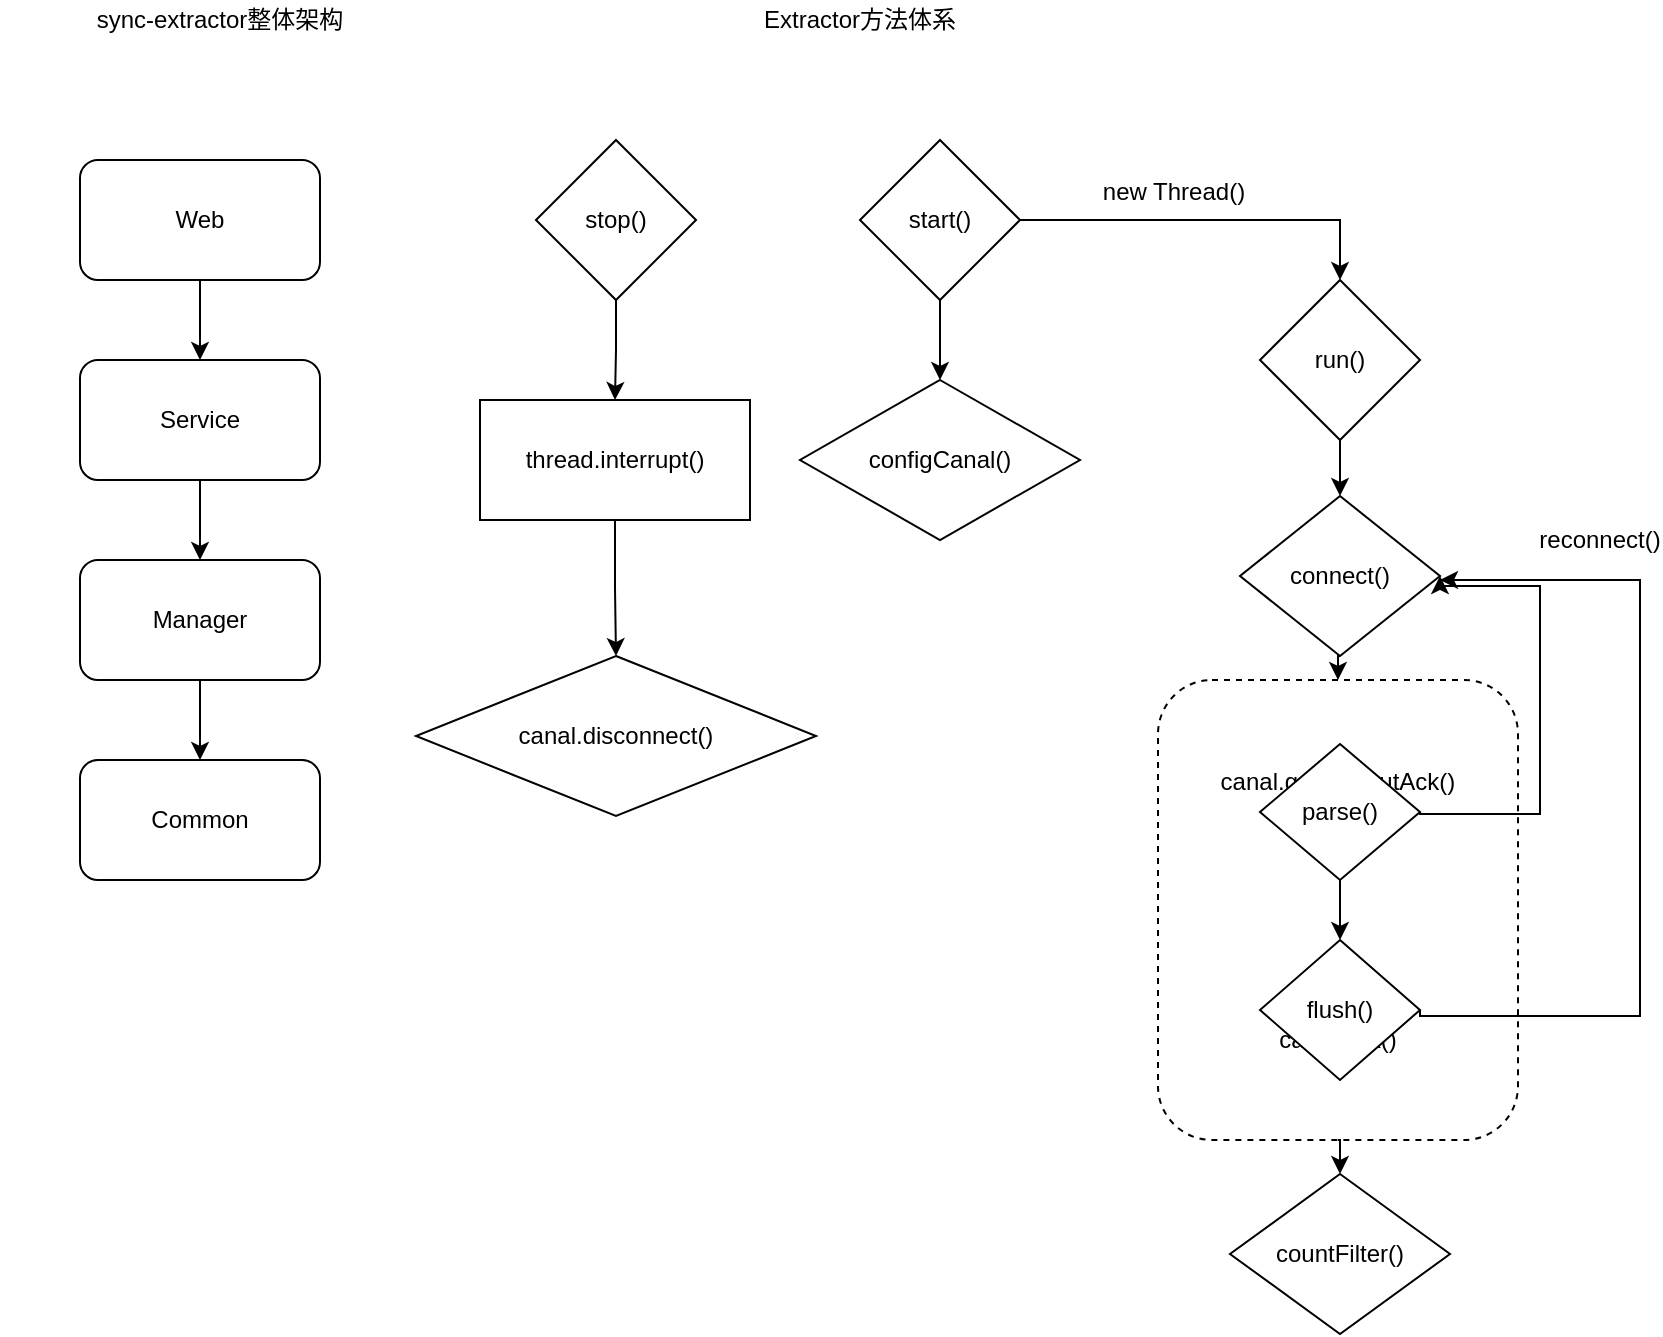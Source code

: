 <mxfile version="11.2.8" type="github" pages="1"><diagram id="fdFYaoEGW5OavCtnVAnd" name="第 1 页"><mxGraphModel dx="946" dy="662" grid="1" gridSize="10" guides="1" tooltips="1" connect="1" arrows="1" fold="1" page="1" pageScale="1" pageWidth="1169" pageHeight="827" math="0" shadow="0"><root><mxCell id="0"/><mxCell id="1" parent="0"/><mxCell id="AdYh8YEomMXP1-obql2T-38" style="edgeStyle=orthogonalEdgeStyle;rounded=0;orthogonalLoop=1;jettySize=auto;html=1;exitX=0.5;exitY=1;exitDx=0;exitDy=0;entryX=0.5;entryY=0;entryDx=0;entryDy=0;" edge="1" parent="1" source="AdYh8YEomMXP1-obql2T-34" target="AdYh8YEomMXP1-obql2T-26"><mxGeometry relative="1" as="geometry"/></mxCell><mxCell id="AdYh8YEomMXP1-obql2T-34" value="&lt;span style=&quot;white-space: normal&quot;&gt;canal.getWithoutAck()&lt;br&gt;&lt;br&gt;&lt;br&gt;&lt;br&gt;&lt;br&gt;&lt;br&gt;&lt;br&gt;&lt;br&gt;&lt;/span&gt;&lt;br&gt;canal.ack()&lt;span style=&quot;white-space: normal&quot;&gt;&lt;br&gt;&lt;/span&gt;" style="rounded=1;whiteSpace=wrap;html=1;fillColor=none;dashed=1;" vertex="1" parent="1"><mxGeometry x="639" y="370" width="180" height="230" as="geometry"/></mxCell><mxCell id="AdYh8YEomMXP1-obql2T-3" style="edgeStyle=orthogonalEdgeStyle;rounded=0;orthogonalLoop=1;jettySize=auto;html=1;exitX=0.5;exitY=1;exitDx=0;exitDy=0;entryX=0.5;entryY=0;entryDx=0;entryDy=0;" edge="1" parent="1" source="AdYh8YEomMXP1-obql2T-1" target="AdYh8YEomMXP1-obql2T-2"><mxGeometry relative="1" as="geometry"/></mxCell><mxCell id="AdYh8YEomMXP1-obql2T-1" value="Web" style="rounded=1;whiteSpace=wrap;html=1;" vertex="1" parent="1"><mxGeometry x="100" y="110" width="120" height="60" as="geometry"/></mxCell><mxCell id="AdYh8YEomMXP1-obql2T-5" style="edgeStyle=orthogonalEdgeStyle;rounded=0;orthogonalLoop=1;jettySize=auto;html=1;exitX=0.5;exitY=1;exitDx=0;exitDy=0;entryX=0.5;entryY=0;entryDx=0;entryDy=0;" edge="1" parent="1" source="AdYh8YEomMXP1-obql2T-2" target="AdYh8YEomMXP1-obql2T-4"><mxGeometry relative="1" as="geometry"/></mxCell><mxCell id="AdYh8YEomMXP1-obql2T-2" value="Service" style="rounded=1;whiteSpace=wrap;html=1;" vertex="1" parent="1"><mxGeometry x="100" y="210" width="120" height="60" as="geometry"/></mxCell><mxCell id="AdYh8YEomMXP1-obql2T-7" style="edgeStyle=orthogonalEdgeStyle;rounded=0;orthogonalLoop=1;jettySize=auto;html=1;exitX=0.5;exitY=1;exitDx=0;exitDy=0;entryX=0.5;entryY=0;entryDx=0;entryDy=0;" edge="1" parent="1" source="AdYh8YEomMXP1-obql2T-4" target="AdYh8YEomMXP1-obql2T-6"><mxGeometry relative="1" as="geometry"/></mxCell><mxCell id="AdYh8YEomMXP1-obql2T-4" value="Manager" style="rounded=1;whiteSpace=wrap;html=1;" vertex="1" parent="1"><mxGeometry x="100" y="310" width="120" height="60" as="geometry"/></mxCell><mxCell id="AdYh8YEomMXP1-obql2T-6" value="Common" style="rounded=1;whiteSpace=wrap;html=1;" vertex="1" parent="1"><mxGeometry x="100" y="410" width="120" height="60" as="geometry"/></mxCell><mxCell id="AdYh8YEomMXP1-obql2T-8" value="sync-extractor整体架构" style="text;html=1;strokeColor=none;fillColor=none;align=center;verticalAlign=middle;whiteSpace=wrap;rounded=0;" vertex="1" parent="1"><mxGeometry x="60" y="30" width="220" height="20" as="geometry"/></mxCell><mxCell id="AdYh8YEomMXP1-obql2T-16" style="edgeStyle=orthogonalEdgeStyle;rounded=0;orthogonalLoop=1;jettySize=auto;html=1;entryX=0.5;entryY=0;entryDx=0;entryDy=0;exitX=1;exitY=0.5;exitDx=0;exitDy=0;" edge="1" parent="1" source="AdYh8YEomMXP1-obql2T-9" target="AdYh8YEomMXP1-obql2T-12"><mxGeometry relative="1" as="geometry"><Array as="points"><mxPoint x="730" y="140"/></Array></mxGeometry></mxCell><mxCell id="AdYh8YEomMXP1-obql2T-17" style="edgeStyle=orthogonalEdgeStyle;rounded=0;orthogonalLoop=1;jettySize=auto;html=1;exitX=0.5;exitY=1;exitDx=0;exitDy=0;entryX=0.5;entryY=0;entryDx=0;entryDy=0;" edge="1" parent="1" source="AdYh8YEomMXP1-obql2T-9" target="AdYh8YEomMXP1-obql2T-11"><mxGeometry relative="1" as="geometry"/></mxCell><mxCell id="AdYh8YEomMXP1-obql2T-9" value="start()" style="rhombus;whiteSpace=wrap;html=1;" vertex="1" parent="1"><mxGeometry x="490" y="100" width="80" height="80" as="geometry"/></mxCell><mxCell id="AdYh8YEomMXP1-obql2T-10" value="Extractor方法体系" style="text;html=1;strokeColor=none;fillColor=none;align=center;verticalAlign=middle;whiteSpace=wrap;rounded=0;" vertex="1" parent="1"><mxGeometry x="415" y="30" width="150" height="20" as="geometry"/></mxCell><mxCell id="AdYh8YEomMXP1-obql2T-11" value="configCanal()" style="rhombus;whiteSpace=wrap;html=1;" vertex="1" parent="1"><mxGeometry x="460" y="220" width="140" height="80" as="geometry"/></mxCell><mxCell id="AdYh8YEomMXP1-obql2T-19" style="edgeStyle=orthogonalEdgeStyle;rounded=0;orthogonalLoop=1;jettySize=auto;html=1;exitX=0.5;exitY=1;exitDx=0;exitDy=0;entryX=0.5;entryY=0;entryDx=0;entryDy=0;" edge="1" parent="1" source="AdYh8YEomMXP1-obql2T-12" target="AdYh8YEomMXP1-obql2T-13"><mxGeometry relative="1" as="geometry"/></mxCell><mxCell id="AdYh8YEomMXP1-obql2T-12" value="run()" style="rhombus;whiteSpace=wrap;html=1;" vertex="1" parent="1"><mxGeometry x="690" y="170" width="80" height="80" as="geometry"/></mxCell><mxCell id="AdYh8YEomMXP1-obql2T-37" style="edgeStyle=orthogonalEdgeStyle;rounded=0;orthogonalLoop=1;jettySize=auto;html=1;exitX=0.5;exitY=1;exitDx=0;exitDy=0;entryX=0.5;entryY=0;entryDx=0;entryDy=0;" edge="1" parent="1" source="AdYh8YEomMXP1-obql2T-13" target="AdYh8YEomMXP1-obql2T-34"><mxGeometry relative="1" as="geometry"/></mxCell><mxCell id="AdYh8YEomMXP1-obql2T-13" value="connect()" style="rhombus;whiteSpace=wrap;html=1;" vertex="1" parent="1"><mxGeometry x="680" y="278" width="100" height="80" as="geometry"/></mxCell><mxCell id="AdYh8YEomMXP1-obql2T-23" style="edgeStyle=orthogonalEdgeStyle;rounded=0;orthogonalLoop=1;jettySize=auto;html=1;entryX=1;entryY=0.5;entryDx=0;entryDy=0;exitX=1;exitY=0.5;exitDx=0;exitDy=0;" edge="1" parent="1" source="AdYh8YEomMXP1-obql2T-14" target="AdYh8YEomMXP1-obql2T-13"><mxGeometry relative="1" as="geometry"><Array as="points"><mxPoint x="770" y="437"/><mxPoint x="830" y="437"/><mxPoint x="830" y="323"/><mxPoint x="780" y="323"/></Array></mxGeometry></mxCell><mxCell id="AdYh8YEomMXP1-obql2T-40" style="edgeStyle=orthogonalEdgeStyle;rounded=0;orthogonalLoop=1;jettySize=auto;html=1;entryX=0.5;entryY=0;entryDx=0;entryDy=0;" edge="1" parent="1" source="AdYh8YEomMXP1-obql2T-14" target="AdYh8YEomMXP1-obql2T-15"><mxGeometry relative="1" as="geometry"/></mxCell><mxCell id="AdYh8YEomMXP1-obql2T-14" value="parse()" style="rhombus;whiteSpace=wrap;html=1;" vertex="1" parent="1"><mxGeometry x="690" y="402" width="80" height="68" as="geometry"/></mxCell><mxCell id="AdYh8YEomMXP1-obql2T-24" style="edgeStyle=orthogonalEdgeStyle;rounded=0;orthogonalLoop=1;jettySize=auto;html=1;exitX=1;exitY=0.5;exitDx=0;exitDy=0;" edge="1" parent="1" source="AdYh8YEomMXP1-obql2T-15"><mxGeometry relative="1" as="geometry"><mxPoint x="780" y="320" as="targetPoint"/><Array as="points"><mxPoint x="880" y="538"/><mxPoint x="880" y="320"/></Array></mxGeometry></mxCell><mxCell id="AdYh8YEomMXP1-obql2T-15" value="flush()" style="rhombus;whiteSpace=wrap;html=1;" vertex="1" parent="1"><mxGeometry x="690" y="500" width="80" height="70" as="geometry"/></mxCell><mxCell id="AdYh8YEomMXP1-obql2T-18" value="new Thread()" style="text;html=1;strokeColor=none;fillColor=none;align=center;verticalAlign=middle;whiteSpace=wrap;rounded=0;" vertex="1" parent="1"><mxGeometry x="592" y="116" width="110" height="20" as="geometry"/></mxCell><mxCell id="AdYh8YEomMXP1-obql2T-25" value="reconnect()" style="text;html=1;strokeColor=none;fillColor=none;align=center;verticalAlign=middle;whiteSpace=wrap;rounded=0;" vertex="1" parent="1"><mxGeometry x="840" y="290" width="40" height="20" as="geometry"/></mxCell><mxCell id="AdYh8YEomMXP1-obql2T-26" value="countFilter()" style="rhombus;whiteSpace=wrap;html=1;" vertex="1" parent="1"><mxGeometry x="675" y="617" width="110" height="80" as="geometry"/></mxCell><mxCell id="AdYh8YEomMXP1-obql2T-45" style="edgeStyle=orthogonalEdgeStyle;rounded=0;orthogonalLoop=1;jettySize=auto;html=1;entryX=0.5;entryY=0;entryDx=0;entryDy=0;" edge="1" parent="1" source="AdYh8YEomMXP1-obql2T-42" target="AdYh8YEomMXP1-obql2T-44"><mxGeometry relative="1" as="geometry"/></mxCell><mxCell id="AdYh8YEomMXP1-obql2T-42" value="stop()" style="rhombus;whiteSpace=wrap;html=1;" vertex="1" parent="1"><mxGeometry x="328" y="100" width="80" height="80" as="geometry"/></mxCell><mxCell id="AdYh8YEomMXP1-obql2T-47" style="edgeStyle=orthogonalEdgeStyle;rounded=0;orthogonalLoop=1;jettySize=auto;html=1;entryX=0.5;entryY=0;entryDx=0;entryDy=0;" edge="1" parent="1" source="AdYh8YEomMXP1-obql2T-44" target="AdYh8YEomMXP1-obql2T-46"><mxGeometry relative="1" as="geometry"/></mxCell><mxCell id="AdYh8YEomMXP1-obql2T-44" value="thread.interrupt()" style="rounded=0;whiteSpace=wrap;html=1;fillColor=none;" vertex="1" parent="1"><mxGeometry x="300" y="230" width="135" height="60" as="geometry"/></mxCell><mxCell id="AdYh8YEomMXP1-obql2T-46" value="canal.disconnect()" style="rhombus;whiteSpace=wrap;html=1;fillColor=none;" vertex="1" parent="1"><mxGeometry x="268" y="358" width="200" height="80" as="geometry"/></mxCell></root></mxGraphModel></diagram></mxfile>